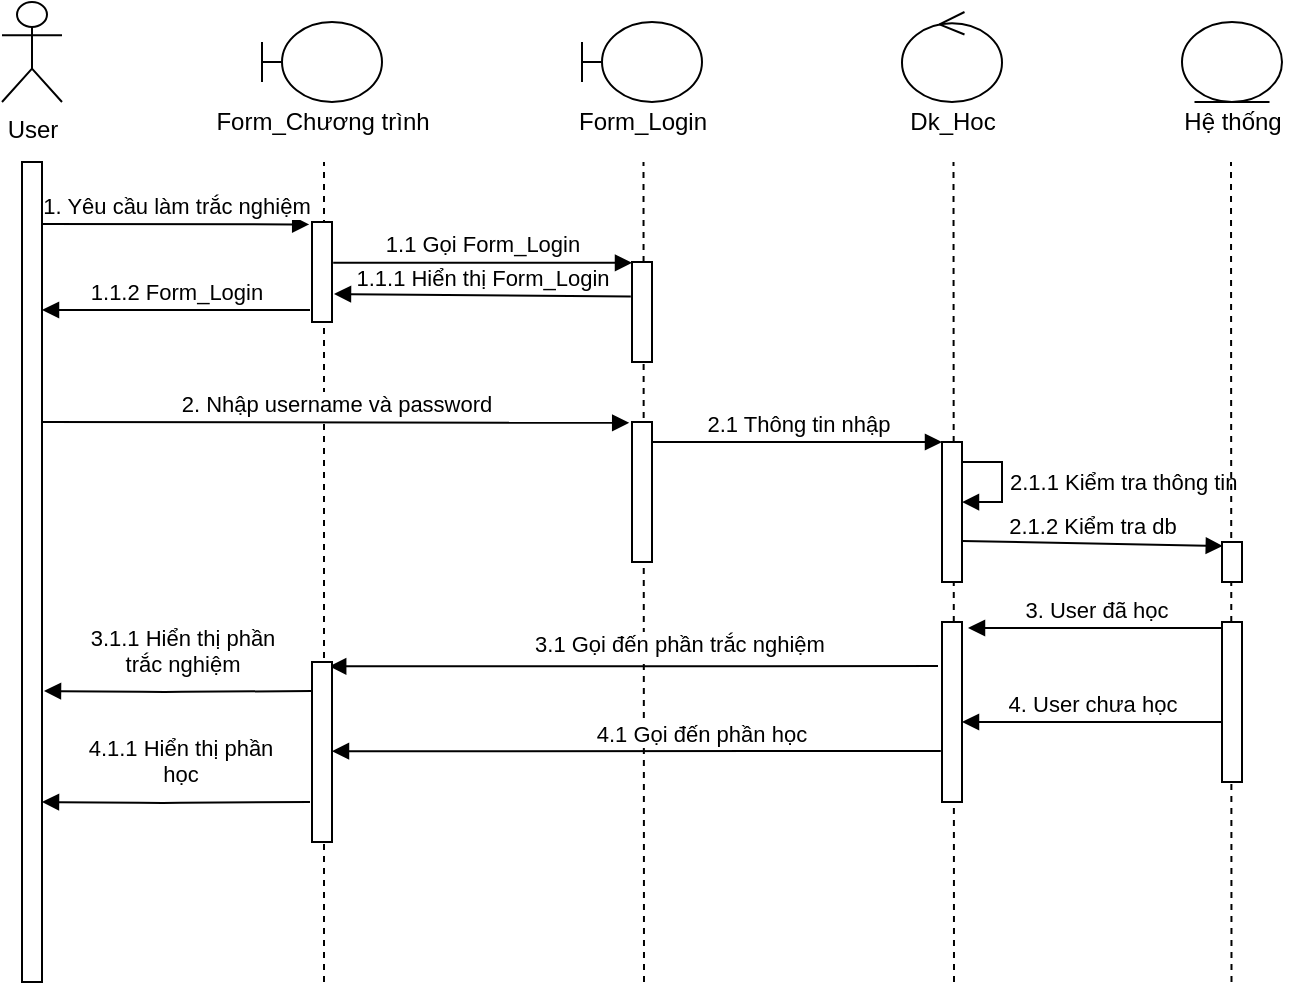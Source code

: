 <mxfile version="15.1.4" type="device"><diagram id="WaRbH0cQ9p0GQqyUKWph" name="Page-1"><mxGraphModel dx="1048" dy="588" grid="1" gridSize="10" guides="1" tooltips="1" connect="1" arrows="1" fold="1" page="1" pageScale="1" pageWidth="827" pageHeight="1169" math="0" shadow="0"><root><mxCell id="0"/><mxCell id="1" parent="0"/><mxCell id="iBhpap6DhzYebrGnbVOE-1" value="User" style="shape=umlActor;verticalLabelPosition=bottom;verticalAlign=top;html=1;outlineConnect=0;" parent="1" vertex="1"><mxGeometry x="80" y="70" width="30" height="50" as="geometry"/></mxCell><mxCell id="iBhpap6DhzYebrGnbVOE-6" value="" style="html=1;points=[];perimeter=orthogonalPerimeter;" parent="1" vertex="1"><mxGeometry x="90" y="150" width="10" height="410" as="geometry"/></mxCell><mxCell id="iBhpap6DhzYebrGnbVOE-9" value="" style="shape=umlBoundary;whiteSpace=wrap;html=1;" parent="1" vertex="1"><mxGeometry x="210" y="80" width="60" height="40" as="geometry"/></mxCell><mxCell id="iBhpap6DhzYebrGnbVOE-10" value="Form_Chương trình" style="text;html=1;align=center;verticalAlign=middle;resizable=0;points=[];autosize=1;strokeColor=none;fillColor=none;" parent="1" vertex="1"><mxGeometry x="180" y="120" width="120" height="20" as="geometry"/></mxCell><mxCell id="iBhpap6DhzYebrGnbVOE-12" value="" style="endArrow=none;dashed=1;html=1;" parent="1" edge="1"><mxGeometry width="50" height="50" relative="1" as="geometry"><mxPoint x="241" y="560" as="sourcePoint"/><mxPoint x="241" y="150" as="targetPoint"/></mxGeometry></mxCell><mxCell id="iBhpap6DhzYebrGnbVOE-13" value="" style="shape=umlBoundary;whiteSpace=wrap;html=1;" parent="1" vertex="1"><mxGeometry x="370" y="80" width="60" height="40" as="geometry"/></mxCell><mxCell id="iBhpap6DhzYebrGnbVOE-15" value="Form_Login" style="text;html=1;align=center;verticalAlign=middle;resizable=0;points=[];autosize=1;strokeColor=none;fillColor=none;" parent="1" vertex="1"><mxGeometry x="360" y="120" width="80" height="20" as="geometry"/></mxCell><mxCell id="iBhpap6DhzYebrGnbVOE-17" value="" style="endArrow=none;dashed=1;html=1;" parent="1" edge="1"><mxGeometry width="50" height="50" relative="1" as="geometry"><mxPoint x="401" y="560" as="sourcePoint"/><mxPoint x="400.75" y="150" as="targetPoint"/></mxGeometry></mxCell><mxCell id="iBhpap6DhzYebrGnbVOE-18" value="" style="ellipse;shape=umlControl;whiteSpace=wrap;html=1;" parent="1" vertex="1"><mxGeometry x="530" y="75" width="50" height="45" as="geometry"/></mxCell><mxCell id="iBhpap6DhzYebrGnbVOE-19" value="Dk_Hoc" style="text;html=1;align=center;verticalAlign=middle;resizable=0;points=[];autosize=1;strokeColor=none;fillColor=none;" parent="1" vertex="1"><mxGeometry x="525" y="120" width="60" height="20" as="geometry"/></mxCell><mxCell id="iBhpap6DhzYebrGnbVOE-20" value="" style="endArrow=none;dashed=1;html=1;" parent="1" edge="1"><mxGeometry width="50" height="50" relative="1" as="geometry"><mxPoint x="556" y="560" as="sourcePoint"/><mxPoint x="555.75" y="150" as="targetPoint"/></mxGeometry></mxCell><mxCell id="iBhpap6DhzYebrGnbVOE-21" value="" style="ellipse;shape=umlEntity;whiteSpace=wrap;html=1;" parent="1" vertex="1"><mxGeometry x="670" y="80" width="50" height="40" as="geometry"/></mxCell><mxCell id="iBhpap6DhzYebrGnbVOE-22" value="Hệ thống" style="text;html=1;align=center;verticalAlign=middle;resizable=0;points=[];autosize=1;strokeColor=none;fillColor=none;" parent="1" vertex="1"><mxGeometry x="665" y="120" width="60" height="20" as="geometry"/></mxCell><mxCell id="iBhpap6DhzYebrGnbVOE-29" value="" style="html=1;points=[];perimeter=orthogonalPerimeter;" parent="1" vertex="1"><mxGeometry x="235" y="180" width="10" height="50" as="geometry"/></mxCell><mxCell id="iBhpap6DhzYebrGnbVOE-31" value="1. Yêu cầu làm trắc nghiệm" style="html=1;verticalAlign=bottom;endArrow=block;entryX=-0.14;entryY=0.024;entryDx=0;entryDy=0;entryPerimeter=0;" parent="1" target="iBhpap6DhzYebrGnbVOE-29" edge="1"><mxGeometry width="80" relative="1" as="geometry"><mxPoint x="100" y="181" as="sourcePoint"/><mxPoint x="230" y="180" as="targetPoint"/></mxGeometry></mxCell><mxCell id="iBhpap6DhzYebrGnbVOE-32" value="1.1.2 Form_Login" style="html=1;verticalAlign=bottom;endArrow=block;" parent="1" edge="1"><mxGeometry width="80" relative="1" as="geometry"><mxPoint x="234" y="224" as="sourcePoint"/><mxPoint x="100" y="224" as="targetPoint"/><Array as="points"/></mxGeometry></mxCell><mxCell id="iBhpap6DhzYebrGnbVOE-33" value="" style="html=1;points=[];perimeter=orthogonalPerimeter;" parent="1" vertex="1"><mxGeometry x="395" y="200" width="10" height="50" as="geometry"/></mxCell><mxCell id="iBhpap6DhzYebrGnbVOE-35" value="1.1 Gọi Form_Login" style="html=1;verticalAlign=bottom;endArrow=block;exitX=1.06;exitY=0.408;exitDx=0;exitDy=0;exitPerimeter=0;" parent="1" source="iBhpap6DhzYebrGnbVOE-29" target="iBhpap6DhzYebrGnbVOE-33" edge="1"><mxGeometry width="80" relative="1" as="geometry"><mxPoint x="370" y="330" as="sourcePoint"/><mxPoint x="450" y="330" as="targetPoint"/></mxGeometry></mxCell><mxCell id="iBhpap6DhzYebrGnbVOE-36" value="1.1.1 Hiển thị Form_Login" style="html=1;verticalAlign=bottom;endArrow=block;exitX=-0.06;exitY=0.344;exitDx=0;exitDy=0;exitPerimeter=0;" parent="1" source="iBhpap6DhzYebrGnbVOE-33" edge="1"><mxGeometry width="80" relative="1" as="geometry"><mxPoint x="370" y="330" as="sourcePoint"/><mxPoint x="246" y="216" as="targetPoint"/></mxGeometry></mxCell><mxCell id="iBhpap6DhzYebrGnbVOE-37" value="" style="html=1;points=[];perimeter=orthogonalPerimeter;" parent="1" vertex="1"><mxGeometry x="395" y="280" width="10" height="70" as="geometry"/></mxCell><mxCell id="iBhpap6DhzYebrGnbVOE-38" value="2. Nhập username và password" style="html=1;verticalAlign=bottom;endArrow=block;entryX=-0.14;entryY=0.006;entryDx=0;entryDy=0;entryPerimeter=0;" parent="1" target="iBhpap6DhzYebrGnbVOE-37" edge="1"><mxGeometry width="80" relative="1" as="geometry"><mxPoint x="100" y="280" as="sourcePoint"/><mxPoint x="390" y="280" as="targetPoint"/></mxGeometry></mxCell><mxCell id="iBhpap6DhzYebrGnbVOE-39" value="" style="html=1;points=[];perimeter=orthogonalPerimeter;" parent="1" vertex="1"><mxGeometry x="550" y="290" width="10" height="70" as="geometry"/></mxCell><mxCell id="iBhpap6DhzYebrGnbVOE-40" value="2.1 Thông tin nhập" style="html=1;verticalAlign=bottom;endArrow=block;" parent="1" edge="1"><mxGeometry width="80" relative="1" as="geometry"><mxPoint x="405" y="290" as="sourcePoint"/><mxPoint x="550" y="290" as="targetPoint"/></mxGeometry></mxCell><mxCell id="iBhpap6DhzYebrGnbVOE-46" value="2.1.1 Kiểm tra thông tin" style="edgeStyle=orthogonalEdgeStyle;html=1;align=left;spacingLeft=2;endArrow=block;rounded=0;entryX=1;entryY=0.429;entryDx=0;entryDy=0;entryPerimeter=0;" parent="1" target="iBhpap6DhzYebrGnbVOE-39" edge="1"><mxGeometry relative="1" as="geometry"><mxPoint x="560" y="300" as="sourcePoint"/><Array as="points"><mxPoint x="580" y="300"/><mxPoint x="580" y="320"/></Array><mxPoint x="565" y="320" as="targetPoint"/></mxGeometry></mxCell><mxCell id="iBhpap6DhzYebrGnbVOE-48" value="2.1.2 Kiểm tra db" style="html=1;verticalAlign=bottom;endArrow=block;entryX=0.04;entryY=0.1;entryDx=0;entryDy=0;entryPerimeter=0;" parent="1" target="A3rsDNpPVmWuhw2SLSn--5" edge="1"><mxGeometry width="80" relative="1" as="geometry"><mxPoint x="560" y="339.5" as="sourcePoint"/><mxPoint x="680" y="340" as="targetPoint"/></mxGeometry></mxCell><mxCell id="iBhpap6DhzYebrGnbVOE-53" value="" style="html=1;points=[];perimeter=orthogonalPerimeter;" parent="1" vertex="1"><mxGeometry x="550" y="380" width="10" height="90" as="geometry"/></mxCell><mxCell id="iBhpap6DhzYebrGnbVOE-54" value="3. User đã học" style="html=1;verticalAlign=bottom;endArrow=block;" parent="1" edge="1"><mxGeometry width="80" relative="1" as="geometry"><mxPoint x="690" y="383" as="sourcePoint"/><mxPoint x="563" y="383" as="targetPoint"/></mxGeometry></mxCell><mxCell id="iBhpap6DhzYebrGnbVOE-55" value="4. User chưa học" style="html=1;verticalAlign=bottom;endArrow=block;" parent="1" edge="1"><mxGeometry width="80" relative="1" as="geometry"><mxPoint x="690" y="430" as="sourcePoint"/><mxPoint x="560" y="430" as="targetPoint"/><Array as="points"><mxPoint x="627" y="430"/></Array></mxGeometry></mxCell><mxCell id="iBhpap6DhzYebrGnbVOE-57" value="3.1 Gọi đến phần trắc nghiệm&amp;nbsp;" style="html=1;verticalAlign=bottom;endArrow=block;exitX=-0.2;exitY=0.245;exitDx=0;exitDy=0;exitPerimeter=0;entryX=0.86;entryY=0.024;entryDx=0;entryDy=0;entryPerimeter=0;" parent="1" source="iBhpap6DhzYebrGnbVOE-53" target="Z8cv8IiGwyBCH6MdaOBD-5" edge="1"><mxGeometry x="-0.159" y="-2" width="80" relative="1" as="geometry"><mxPoint x="530" y="400" as="sourcePoint"/><mxPoint x="250" y="401" as="targetPoint"/><mxPoint as="offset"/></mxGeometry></mxCell><mxCell id="Z8cv8IiGwyBCH6MdaOBD-5" value="" style="html=1;points=[];perimeter=orthogonalPerimeter;" parent="1" vertex="1"><mxGeometry x="235" y="400" width="10" height="90" as="geometry"/></mxCell><mxCell id="Z8cv8IiGwyBCH6MdaOBD-6" value="&lt;font style=&quot;font-size: 11px&quot;&gt;3.1.1 Hiển thị phần &lt;br&gt;trắc nghiệm&lt;/font&gt;" style="html=1;verticalAlign=bottom;endArrow=block;" parent="1" edge="1"><mxGeometry x="-0.03" y="-5" width="80" relative="1" as="geometry"><mxPoint x="235" y="414.5" as="sourcePoint"/><mxPoint x="101" y="414.5" as="targetPoint"/><Array as="points"><mxPoint x="160" y="415"/></Array><mxPoint as="offset"/></mxGeometry></mxCell><mxCell id="Z8cv8IiGwyBCH6MdaOBD-8" value="4.1 Gọi đến phần học&amp;nbsp;" style="html=1;verticalAlign=bottom;endArrow=block;exitX=-0.2;exitY=0.245;exitDx=0;exitDy=0;exitPerimeter=0;entryX=0.86;entryY=0.024;entryDx=0;entryDy=0;entryPerimeter=0;" parent="1" edge="1"><mxGeometry x="-0.225" width="80" relative="1" as="geometry"><mxPoint x="549.4" y="444.5" as="sourcePoint"/><mxPoint x="245.0" y="444.61" as="targetPoint"/><mxPoint as="offset"/></mxGeometry></mxCell><mxCell id="Z8cv8IiGwyBCH6MdaOBD-9" value="&lt;font style=&quot;font-size: 11px&quot;&gt;4.1.1 Hiển thị phần &lt;br&gt;học&lt;br&gt;&lt;/font&gt;" style="html=1;verticalAlign=bottom;endArrow=block;" parent="1" edge="1"><mxGeometry x="-0.03" y="-5" width="80" relative="1" as="geometry"><mxPoint x="234" y="470" as="sourcePoint"/><mxPoint x="100" y="470" as="targetPoint"/><Array as="points"><mxPoint x="159" y="470.5"/></Array><mxPoint as="offset"/></mxGeometry></mxCell><mxCell id="A3rsDNpPVmWuhw2SLSn--1" value="" style="endArrow=none;dashed=1;html=1;" parent="1" edge="1"><mxGeometry width="50" height="50" relative="1" as="geometry"><mxPoint x="694.75" y="560" as="sourcePoint"/><mxPoint x="694.5" y="150" as="targetPoint"/></mxGeometry></mxCell><mxCell id="A3rsDNpPVmWuhw2SLSn--5" value="" style="html=1;points=[];perimeter=orthogonalPerimeter;" parent="1" vertex="1"><mxGeometry x="690" y="340" width="10" height="20" as="geometry"/></mxCell><mxCell id="A3rsDNpPVmWuhw2SLSn--7" value="" style="html=1;points=[];perimeter=orthogonalPerimeter;" parent="1" vertex="1"><mxGeometry x="690" y="380" width="10" height="80" as="geometry"/></mxCell></root></mxGraphModel></diagram></mxfile>